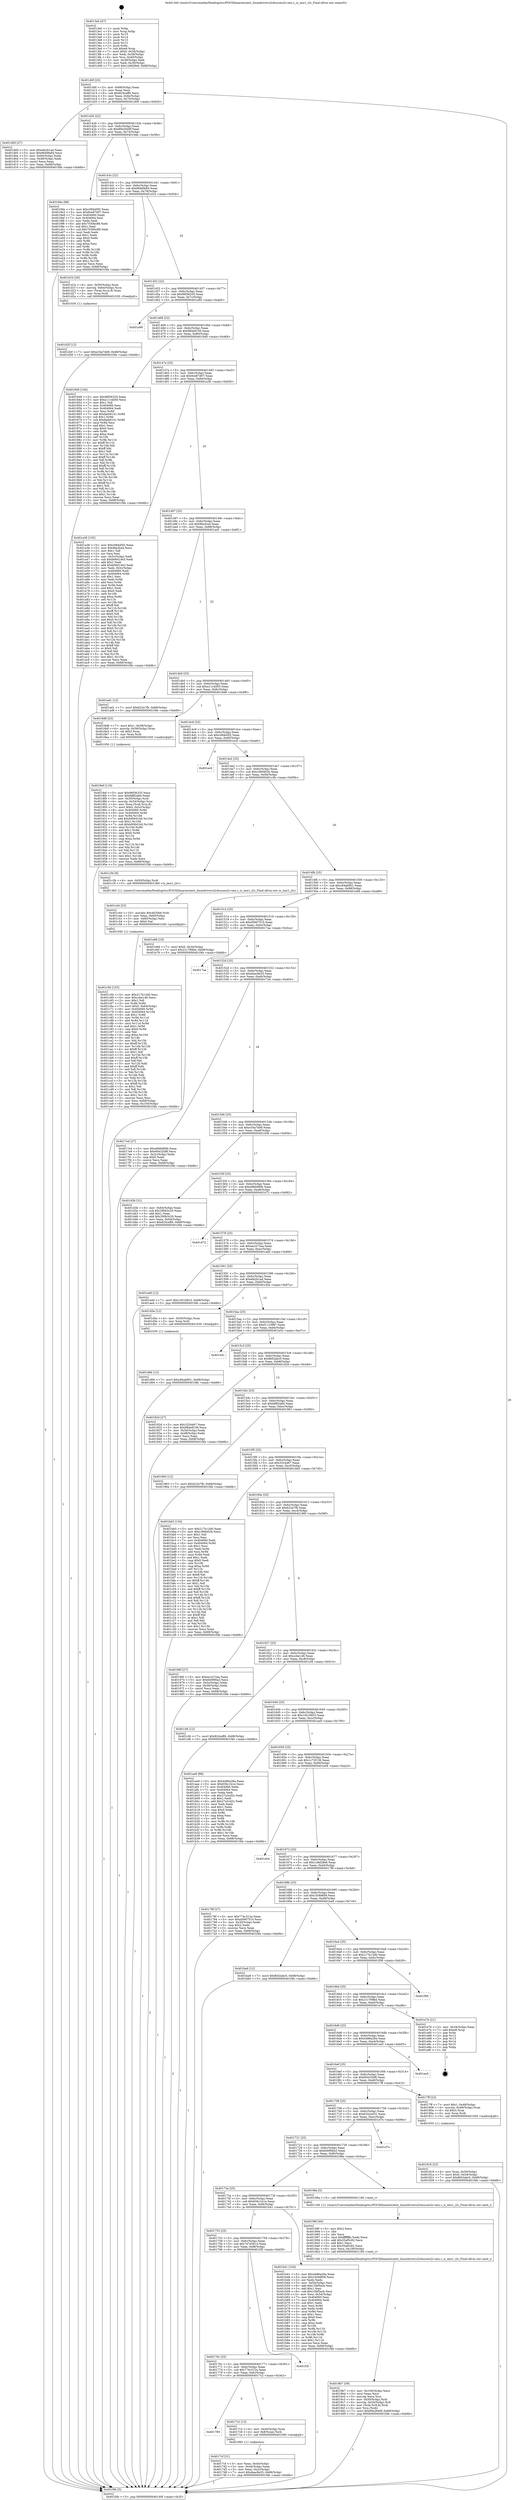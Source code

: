 digraph "0x4013e0" {
  label = "0x4013e0 (/mnt/c/Users/mathe/Desktop/tcc/POCII/binaries/extr_linuxdriversi2cbussesi2c-imx.c_is_imx1_i2c_Final-ollvm.out::main(0))"
  labelloc = "t"
  node[shape=record]

  Entry [label="",width=0.3,height=0.3,shape=circle,fillcolor=black,style=filled]
  "0x40140f" [label="{
     0x40140f [23]\l
     | [instrs]\l
     &nbsp;&nbsp;0x40140f \<+3\>: mov -0x68(%rbp),%eax\l
     &nbsp;&nbsp;0x401412 \<+2\>: mov %eax,%ecx\l
     &nbsp;&nbsp;0x401414 \<+6\>: sub $0x824ceff4,%ecx\l
     &nbsp;&nbsp;0x40141a \<+3\>: mov %eax,-0x6c(%rbp)\l
     &nbsp;&nbsp;0x40141d \<+3\>: mov %ecx,-0x70(%rbp)\l
     &nbsp;&nbsp;0x401420 \<+6\>: je 0000000000401d00 \<main+0x920\>\l
  }"]
  "0x401d00" [label="{
     0x401d00 [27]\l
     | [instrs]\l
     &nbsp;&nbsp;0x401d00 \<+5\>: mov $0xefa2b1ad,%eax\l
     &nbsp;&nbsp;0x401d05 \<+5\>: mov $0x9646fe84,%ecx\l
     &nbsp;&nbsp;0x401d0a \<+3\>: mov -0x64(%rbp),%edx\l
     &nbsp;&nbsp;0x401d0d \<+3\>: cmp -0x48(%rbp),%edx\l
     &nbsp;&nbsp;0x401d10 \<+3\>: cmovl %ecx,%eax\l
     &nbsp;&nbsp;0x401d13 \<+3\>: mov %eax,-0x68(%rbp)\l
     &nbsp;&nbsp;0x401d16 \<+5\>: jmp 0000000000401f4b \<main+0xb6b\>\l
  }"]
  "0x401426" [label="{
     0x401426 [22]\l
     | [instrs]\l
     &nbsp;&nbsp;0x401426 \<+5\>: jmp 000000000040142b \<main+0x4b\>\l
     &nbsp;&nbsp;0x40142b \<+3\>: mov -0x6c(%rbp),%eax\l
     &nbsp;&nbsp;0x40142e \<+5\>: sub $0x90e2649f,%eax\l
     &nbsp;&nbsp;0x401433 \<+3\>: mov %eax,-0x74(%rbp)\l
     &nbsp;&nbsp;0x401436 \<+6\>: je 00000000004019de \<main+0x5fe\>\l
  }"]
  Exit [label="",width=0.3,height=0.3,shape=circle,fillcolor=black,style=filled,peripheries=2]
  "0x4019de" [label="{
     0x4019de [88]\l
     | [instrs]\l
     &nbsp;&nbsp;0x4019de \<+5\>: mov $0xc084d5f2,%eax\l
     &nbsp;&nbsp;0x4019e3 \<+5\>: mov $0x9ce87d07,%ecx\l
     &nbsp;&nbsp;0x4019e8 \<+7\>: mov 0x404060,%edx\l
     &nbsp;&nbsp;0x4019ef \<+7\>: mov 0x404064,%esi\l
     &nbsp;&nbsp;0x4019f6 \<+2\>: mov %edx,%edi\l
     &nbsp;&nbsp;0x4019f8 \<+6\>: add $0x7030bc88,%edi\l
     &nbsp;&nbsp;0x4019fe \<+3\>: sub $0x1,%edi\l
     &nbsp;&nbsp;0x401a01 \<+6\>: sub $0x7030bc88,%edi\l
     &nbsp;&nbsp;0x401a07 \<+3\>: imul %edi,%edx\l
     &nbsp;&nbsp;0x401a0a \<+3\>: and $0x1,%edx\l
     &nbsp;&nbsp;0x401a0d \<+3\>: cmp $0x0,%edx\l
     &nbsp;&nbsp;0x401a10 \<+4\>: sete %r8b\l
     &nbsp;&nbsp;0x401a14 \<+3\>: cmp $0xa,%esi\l
     &nbsp;&nbsp;0x401a17 \<+4\>: setl %r9b\l
     &nbsp;&nbsp;0x401a1b \<+3\>: mov %r8b,%r10b\l
     &nbsp;&nbsp;0x401a1e \<+3\>: and %r9b,%r10b\l
     &nbsp;&nbsp;0x401a21 \<+3\>: xor %r9b,%r8b\l
     &nbsp;&nbsp;0x401a24 \<+3\>: or %r8b,%r10b\l
     &nbsp;&nbsp;0x401a27 \<+4\>: test $0x1,%r10b\l
     &nbsp;&nbsp;0x401a2b \<+3\>: cmovne %ecx,%eax\l
     &nbsp;&nbsp;0x401a2e \<+3\>: mov %eax,-0x68(%rbp)\l
     &nbsp;&nbsp;0x401a31 \<+5\>: jmp 0000000000401f4b \<main+0xb6b\>\l
  }"]
  "0x40143c" [label="{
     0x40143c [22]\l
     | [instrs]\l
     &nbsp;&nbsp;0x40143c \<+5\>: jmp 0000000000401441 \<main+0x61\>\l
     &nbsp;&nbsp;0x401441 \<+3\>: mov -0x6c(%rbp),%eax\l
     &nbsp;&nbsp;0x401444 \<+5\>: sub $0x9646fe84,%eax\l
     &nbsp;&nbsp;0x401449 \<+3\>: mov %eax,-0x78(%rbp)\l
     &nbsp;&nbsp;0x40144c \<+6\>: je 0000000000401d1b \<main+0x93b\>\l
  }"]
  "0x401d66" [label="{
     0x401d66 [12]\l
     | [instrs]\l
     &nbsp;&nbsp;0x401d66 \<+7\>: movl $0xc84ab901,-0x68(%rbp)\l
     &nbsp;&nbsp;0x401d6d \<+5\>: jmp 0000000000401f4b \<main+0xb6b\>\l
  }"]
  "0x401d1b" [label="{
     0x401d1b [20]\l
     | [instrs]\l
     &nbsp;&nbsp;0x401d1b \<+4\>: mov -0x50(%rbp),%rax\l
     &nbsp;&nbsp;0x401d1f \<+4\>: movslq -0x64(%rbp),%rcx\l
     &nbsp;&nbsp;0x401d23 \<+4\>: mov (%rax,%rcx,8),%rax\l
     &nbsp;&nbsp;0x401d27 \<+3\>: mov %rax,%rdi\l
     &nbsp;&nbsp;0x401d2a \<+5\>: call 0000000000401030 \<free@plt\>\l
     | [calls]\l
     &nbsp;&nbsp;0x401030 \{1\} (unknown)\l
  }"]
  "0x401452" [label="{
     0x401452 [22]\l
     | [instrs]\l
     &nbsp;&nbsp;0x401452 \<+5\>: jmp 0000000000401457 \<main+0x77\>\l
     &nbsp;&nbsp;0x401457 \<+3\>: mov -0x6c(%rbp),%eax\l
     &nbsp;&nbsp;0x40145a \<+5\>: sub $0x96f36335,%eax\l
     &nbsp;&nbsp;0x40145f \<+3\>: mov %eax,-0x7c(%rbp)\l
     &nbsp;&nbsp;0x401462 \<+6\>: je 0000000000401e90 \<main+0xab0\>\l
  }"]
  "0x401d2f" [label="{
     0x401d2f [12]\l
     | [instrs]\l
     &nbsp;&nbsp;0x401d2f \<+7\>: movl $0xe34a7dd9,-0x68(%rbp)\l
     &nbsp;&nbsp;0x401d36 \<+5\>: jmp 0000000000401f4b \<main+0xb6b\>\l
  }"]
  "0x401e90" [label="{
     0x401e90\l
  }", style=dashed]
  "0x401468" [label="{
     0x401468 [22]\l
     | [instrs]\l
     &nbsp;&nbsp;0x401468 \<+5\>: jmp 000000000040146d \<main+0x8d\>\l
     &nbsp;&nbsp;0x40146d \<+3\>: mov -0x6c(%rbp),%eax\l
     &nbsp;&nbsp;0x401470 \<+5\>: sub $0x984e8156,%eax\l
     &nbsp;&nbsp;0x401475 \<+3\>: mov %eax,-0x80(%rbp)\l
     &nbsp;&nbsp;0x401478 \<+6\>: je 0000000000401848 \<main+0x468\>\l
  }"]
  "0x401c5b" [label="{
     0x401c5b [153]\l
     | [instrs]\l
     &nbsp;&nbsp;0x401c5b \<+5\>: mov $0x217b12d0,%esi\l
     &nbsp;&nbsp;0x401c60 \<+5\>: mov $0xccbe146,%ecx\l
     &nbsp;&nbsp;0x401c65 \<+2\>: mov $0x1,%dl\l
     &nbsp;&nbsp;0x401c67 \<+3\>: xor %r8d,%r8d\l
     &nbsp;&nbsp;0x401c6a \<+7\>: movl $0x0,-0x64(%rbp)\l
     &nbsp;&nbsp;0x401c71 \<+8\>: mov 0x404060,%r9d\l
     &nbsp;&nbsp;0x401c79 \<+8\>: mov 0x404064,%r10d\l
     &nbsp;&nbsp;0x401c81 \<+4\>: sub $0x1,%r8d\l
     &nbsp;&nbsp;0x401c85 \<+3\>: mov %r9d,%r11d\l
     &nbsp;&nbsp;0x401c88 \<+3\>: add %r8d,%r11d\l
     &nbsp;&nbsp;0x401c8b \<+4\>: imul %r11d,%r9d\l
     &nbsp;&nbsp;0x401c8f \<+4\>: and $0x1,%r9d\l
     &nbsp;&nbsp;0x401c93 \<+4\>: cmp $0x0,%r9d\l
     &nbsp;&nbsp;0x401c97 \<+3\>: sete %bl\l
     &nbsp;&nbsp;0x401c9a \<+4\>: cmp $0xa,%r10d\l
     &nbsp;&nbsp;0x401c9e \<+4\>: setl %r14b\l
     &nbsp;&nbsp;0x401ca2 \<+3\>: mov %bl,%r15b\l
     &nbsp;&nbsp;0x401ca5 \<+4\>: xor $0xff,%r15b\l
     &nbsp;&nbsp;0x401ca9 \<+3\>: mov %r14b,%r12b\l
     &nbsp;&nbsp;0x401cac \<+4\>: xor $0xff,%r12b\l
     &nbsp;&nbsp;0x401cb0 \<+3\>: xor $0x1,%dl\l
     &nbsp;&nbsp;0x401cb3 \<+3\>: mov %r15b,%r13b\l
     &nbsp;&nbsp;0x401cb6 \<+4\>: and $0xff,%r13b\l
     &nbsp;&nbsp;0x401cba \<+2\>: and %dl,%bl\l
     &nbsp;&nbsp;0x401cbc \<+3\>: mov %r12b,%dil\l
     &nbsp;&nbsp;0x401cbf \<+4\>: and $0xff,%dil\l
     &nbsp;&nbsp;0x401cc3 \<+3\>: and %dl,%r14b\l
     &nbsp;&nbsp;0x401cc6 \<+3\>: or %bl,%r13b\l
     &nbsp;&nbsp;0x401cc9 \<+3\>: or %r14b,%dil\l
     &nbsp;&nbsp;0x401ccc \<+3\>: xor %dil,%r13b\l
     &nbsp;&nbsp;0x401ccf \<+3\>: or %r12b,%r15b\l
     &nbsp;&nbsp;0x401cd2 \<+4\>: xor $0xff,%r15b\l
     &nbsp;&nbsp;0x401cd6 \<+3\>: or $0x1,%dl\l
     &nbsp;&nbsp;0x401cd9 \<+3\>: and %dl,%r15b\l
     &nbsp;&nbsp;0x401cdc \<+3\>: or %r15b,%r13b\l
     &nbsp;&nbsp;0x401cdf \<+4\>: test $0x1,%r13b\l
     &nbsp;&nbsp;0x401ce3 \<+3\>: cmovne %ecx,%esi\l
     &nbsp;&nbsp;0x401ce6 \<+3\>: mov %esi,-0x68(%rbp)\l
     &nbsp;&nbsp;0x401ce9 \<+6\>: mov %eax,-0x104(%rbp)\l
     &nbsp;&nbsp;0x401cef \<+5\>: jmp 0000000000401f4b \<main+0xb6b\>\l
  }"]
  "0x401848" [label="{
     0x401848 [144]\l
     | [instrs]\l
     &nbsp;&nbsp;0x401848 \<+5\>: mov $0x96f36335,%eax\l
     &nbsp;&nbsp;0x40184d \<+5\>: mov $0xa11c4d50,%ecx\l
     &nbsp;&nbsp;0x401852 \<+2\>: mov $0x1,%dl\l
     &nbsp;&nbsp;0x401854 \<+7\>: mov 0x404060,%esi\l
     &nbsp;&nbsp;0x40185b \<+7\>: mov 0x404064,%edi\l
     &nbsp;&nbsp;0x401862 \<+3\>: mov %esi,%r8d\l
     &nbsp;&nbsp;0x401865 \<+7\>: add $0xfaeb6141,%r8d\l
     &nbsp;&nbsp;0x40186c \<+4\>: sub $0x1,%r8d\l
     &nbsp;&nbsp;0x401870 \<+7\>: sub $0xfaeb6141,%r8d\l
     &nbsp;&nbsp;0x401877 \<+4\>: imul %r8d,%esi\l
     &nbsp;&nbsp;0x40187b \<+3\>: and $0x1,%esi\l
     &nbsp;&nbsp;0x40187e \<+3\>: cmp $0x0,%esi\l
     &nbsp;&nbsp;0x401881 \<+4\>: sete %r9b\l
     &nbsp;&nbsp;0x401885 \<+3\>: cmp $0xa,%edi\l
     &nbsp;&nbsp;0x401888 \<+4\>: setl %r10b\l
     &nbsp;&nbsp;0x40188c \<+3\>: mov %r9b,%r11b\l
     &nbsp;&nbsp;0x40188f \<+4\>: xor $0xff,%r11b\l
     &nbsp;&nbsp;0x401893 \<+3\>: mov %r10b,%bl\l
     &nbsp;&nbsp;0x401896 \<+3\>: xor $0xff,%bl\l
     &nbsp;&nbsp;0x401899 \<+3\>: xor $0x1,%dl\l
     &nbsp;&nbsp;0x40189c \<+3\>: mov %r11b,%r14b\l
     &nbsp;&nbsp;0x40189f \<+4\>: and $0xff,%r14b\l
     &nbsp;&nbsp;0x4018a3 \<+3\>: and %dl,%r9b\l
     &nbsp;&nbsp;0x4018a6 \<+3\>: mov %bl,%r15b\l
     &nbsp;&nbsp;0x4018a9 \<+4\>: and $0xff,%r15b\l
     &nbsp;&nbsp;0x4018ad \<+3\>: and %dl,%r10b\l
     &nbsp;&nbsp;0x4018b0 \<+3\>: or %r9b,%r14b\l
     &nbsp;&nbsp;0x4018b3 \<+3\>: or %r10b,%r15b\l
     &nbsp;&nbsp;0x4018b6 \<+3\>: xor %r15b,%r14b\l
     &nbsp;&nbsp;0x4018b9 \<+3\>: or %bl,%r11b\l
     &nbsp;&nbsp;0x4018bc \<+4\>: xor $0xff,%r11b\l
     &nbsp;&nbsp;0x4018c0 \<+3\>: or $0x1,%dl\l
     &nbsp;&nbsp;0x4018c3 \<+3\>: and %dl,%r11b\l
     &nbsp;&nbsp;0x4018c6 \<+3\>: or %r11b,%r14b\l
     &nbsp;&nbsp;0x4018c9 \<+4\>: test $0x1,%r14b\l
     &nbsp;&nbsp;0x4018cd \<+3\>: cmovne %ecx,%eax\l
     &nbsp;&nbsp;0x4018d0 \<+3\>: mov %eax,-0x68(%rbp)\l
     &nbsp;&nbsp;0x4018d3 \<+5\>: jmp 0000000000401f4b \<main+0xb6b\>\l
  }"]
  "0x40147e" [label="{
     0x40147e [25]\l
     | [instrs]\l
     &nbsp;&nbsp;0x40147e \<+5\>: jmp 0000000000401483 \<main+0xa3\>\l
     &nbsp;&nbsp;0x401483 \<+3\>: mov -0x6c(%rbp),%eax\l
     &nbsp;&nbsp;0x401486 \<+5\>: sub $0x9ce87d07,%eax\l
     &nbsp;&nbsp;0x40148b \<+6\>: mov %eax,-0x84(%rbp)\l
     &nbsp;&nbsp;0x401491 \<+6\>: je 0000000000401a36 \<main+0x656\>\l
  }"]
  "0x401c44" [label="{
     0x401c44 [23]\l
     | [instrs]\l
     &nbsp;&nbsp;0x401c44 \<+10\>: movabs $0x4020b6,%rdi\l
     &nbsp;&nbsp;0x401c4e \<+3\>: mov %eax,-0x60(%rbp)\l
     &nbsp;&nbsp;0x401c51 \<+3\>: mov -0x60(%rbp),%esi\l
     &nbsp;&nbsp;0x401c54 \<+2\>: mov $0x0,%al\l
     &nbsp;&nbsp;0x401c56 \<+5\>: call 0000000000401040 \<printf@plt\>\l
     | [calls]\l
     &nbsp;&nbsp;0x401040 \{1\} (unknown)\l
  }"]
  "0x401a36" [label="{
     0x401a36 [155]\l
     | [instrs]\l
     &nbsp;&nbsp;0x401a36 \<+5\>: mov $0xc084d5f2,%eax\l
     &nbsp;&nbsp;0x401a3b \<+5\>: mov $0x9facfce4,%ecx\l
     &nbsp;&nbsp;0x401a40 \<+2\>: mov $0x1,%dl\l
     &nbsp;&nbsp;0x401a42 \<+2\>: xor %esi,%esi\l
     &nbsp;&nbsp;0x401a44 \<+3\>: mov -0x5c(%rbp),%edi\l
     &nbsp;&nbsp;0x401a47 \<+6\>: sub $0xb06d14e3,%edi\l
     &nbsp;&nbsp;0x401a4d \<+3\>: add $0x1,%edi\l
     &nbsp;&nbsp;0x401a50 \<+6\>: add $0xb06d14e3,%edi\l
     &nbsp;&nbsp;0x401a56 \<+3\>: mov %edi,-0x5c(%rbp)\l
     &nbsp;&nbsp;0x401a59 \<+7\>: mov 0x404060,%edi\l
     &nbsp;&nbsp;0x401a60 \<+8\>: mov 0x404064,%r8d\l
     &nbsp;&nbsp;0x401a68 \<+3\>: sub $0x1,%esi\l
     &nbsp;&nbsp;0x401a6b \<+3\>: mov %edi,%r9d\l
     &nbsp;&nbsp;0x401a6e \<+3\>: add %esi,%r9d\l
     &nbsp;&nbsp;0x401a71 \<+4\>: imul %r9d,%edi\l
     &nbsp;&nbsp;0x401a75 \<+3\>: and $0x1,%edi\l
     &nbsp;&nbsp;0x401a78 \<+3\>: cmp $0x0,%edi\l
     &nbsp;&nbsp;0x401a7b \<+4\>: sete %r10b\l
     &nbsp;&nbsp;0x401a7f \<+4\>: cmp $0xa,%r8d\l
     &nbsp;&nbsp;0x401a83 \<+4\>: setl %r11b\l
     &nbsp;&nbsp;0x401a87 \<+3\>: mov %r10b,%bl\l
     &nbsp;&nbsp;0x401a8a \<+3\>: xor $0xff,%bl\l
     &nbsp;&nbsp;0x401a8d \<+3\>: mov %r11b,%r14b\l
     &nbsp;&nbsp;0x401a90 \<+4\>: xor $0xff,%r14b\l
     &nbsp;&nbsp;0x401a94 \<+3\>: xor $0x0,%dl\l
     &nbsp;&nbsp;0x401a97 \<+3\>: mov %bl,%r15b\l
     &nbsp;&nbsp;0x401a9a \<+4\>: and $0x0,%r15b\l
     &nbsp;&nbsp;0x401a9e \<+3\>: and %dl,%r10b\l
     &nbsp;&nbsp;0x401aa1 \<+3\>: mov %r14b,%r12b\l
     &nbsp;&nbsp;0x401aa4 \<+4\>: and $0x0,%r12b\l
     &nbsp;&nbsp;0x401aa8 \<+3\>: and %dl,%r11b\l
     &nbsp;&nbsp;0x401aab \<+3\>: or %r10b,%r15b\l
     &nbsp;&nbsp;0x401aae \<+3\>: or %r11b,%r12b\l
     &nbsp;&nbsp;0x401ab1 \<+3\>: xor %r12b,%r15b\l
     &nbsp;&nbsp;0x401ab4 \<+3\>: or %r14b,%bl\l
     &nbsp;&nbsp;0x401ab7 \<+3\>: xor $0xff,%bl\l
     &nbsp;&nbsp;0x401aba \<+3\>: or $0x0,%dl\l
     &nbsp;&nbsp;0x401abd \<+2\>: and %dl,%bl\l
     &nbsp;&nbsp;0x401abf \<+3\>: or %bl,%r15b\l
     &nbsp;&nbsp;0x401ac2 \<+4\>: test $0x1,%r15b\l
     &nbsp;&nbsp;0x401ac6 \<+3\>: cmovne %ecx,%eax\l
     &nbsp;&nbsp;0x401ac9 \<+3\>: mov %eax,-0x68(%rbp)\l
     &nbsp;&nbsp;0x401acc \<+5\>: jmp 0000000000401f4b \<main+0xb6b\>\l
  }"]
  "0x401497" [label="{
     0x401497 [25]\l
     | [instrs]\l
     &nbsp;&nbsp;0x401497 \<+5\>: jmp 000000000040149c \<main+0xbc\>\l
     &nbsp;&nbsp;0x40149c \<+3\>: mov -0x6c(%rbp),%eax\l
     &nbsp;&nbsp;0x40149f \<+5\>: sub $0x9facfce4,%eax\l
     &nbsp;&nbsp;0x4014a4 \<+6\>: mov %eax,-0x88(%rbp)\l
     &nbsp;&nbsp;0x4014aa \<+6\>: je 0000000000401ad1 \<main+0x6f1\>\l
  }"]
  "0x4019b7" [label="{
     0x4019b7 [39]\l
     | [instrs]\l
     &nbsp;&nbsp;0x4019b7 \<+6\>: mov -0x100(%rbp),%ecx\l
     &nbsp;&nbsp;0x4019bd \<+3\>: imul %eax,%ecx\l
     &nbsp;&nbsp;0x4019c0 \<+3\>: movslq %ecx,%rsi\l
     &nbsp;&nbsp;0x4019c3 \<+4\>: mov -0x50(%rbp),%rdi\l
     &nbsp;&nbsp;0x4019c7 \<+4\>: movslq -0x54(%rbp),%r8\l
     &nbsp;&nbsp;0x4019cb \<+4\>: mov (%rdi,%r8,8),%rdi\l
     &nbsp;&nbsp;0x4019cf \<+3\>: mov %rsi,(%rdi)\l
     &nbsp;&nbsp;0x4019d2 \<+7\>: movl $0x90e2649f,-0x68(%rbp)\l
     &nbsp;&nbsp;0x4019d9 \<+5\>: jmp 0000000000401f4b \<main+0xb6b\>\l
  }"]
  "0x401ad1" [label="{
     0x401ad1 [12]\l
     | [instrs]\l
     &nbsp;&nbsp;0x401ad1 \<+7\>: movl $0x622e7fb,-0x68(%rbp)\l
     &nbsp;&nbsp;0x401ad8 \<+5\>: jmp 0000000000401f4b \<main+0xb6b\>\l
  }"]
  "0x4014b0" [label="{
     0x4014b0 [25]\l
     | [instrs]\l
     &nbsp;&nbsp;0x4014b0 \<+5\>: jmp 00000000004014b5 \<main+0xd5\>\l
     &nbsp;&nbsp;0x4014b5 \<+3\>: mov -0x6c(%rbp),%eax\l
     &nbsp;&nbsp;0x4014b8 \<+5\>: sub $0xa11c4d50,%eax\l
     &nbsp;&nbsp;0x4014bd \<+6\>: mov %eax,-0x8c(%rbp)\l
     &nbsp;&nbsp;0x4014c3 \<+6\>: je 00000000004018d8 \<main+0x4f8\>\l
  }"]
  "0x40198f" [label="{
     0x40198f [40]\l
     | [instrs]\l
     &nbsp;&nbsp;0x40198f \<+5\>: mov $0x2,%ecx\l
     &nbsp;&nbsp;0x401994 \<+1\>: cltd\l
     &nbsp;&nbsp;0x401995 \<+2\>: idiv %ecx\l
     &nbsp;&nbsp;0x401997 \<+6\>: imul $0xfffffffe,%edx,%ecx\l
     &nbsp;&nbsp;0x40199d \<+6\>: add $0x35af5c82,%ecx\l
     &nbsp;&nbsp;0x4019a3 \<+3\>: add $0x1,%ecx\l
     &nbsp;&nbsp;0x4019a6 \<+6\>: sub $0x35af5c82,%ecx\l
     &nbsp;&nbsp;0x4019ac \<+6\>: mov %ecx,-0x100(%rbp)\l
     &nbsp;&nbsp;0x4019b2 \<+5\>: call 0000000000401160 \<next_i\>\l
     | [calls]\l
     &nbsp;&nbsp;0x401160 \{1\} (/mnt/c/Users/mathe/Desktop/tcc/POCII/binaries/extr_linuxdriversi2cbussesi2c-imx.c_is_imx1_i2c_Final-ollvm.out::next_i)\l
  }"]
  "0x4018d8" [label="{
     0x4018d8 [23]\l
     | [instrs]\l
     &nbsp;&nbsp;0x4018d8 \<+7\>: movl $0x1,-0x58(%rbp)\l
     &nbsp;&nbsp;0x4018df \<+4\>: movslq -0x58(%rbp),%rax\l
     &nbsp;&nbsp;0x4018e3 \<+4\>: shl $0x3,%rax\l
     &nbsp;&nbsp;0x4018e7 \<+3\>: mov %rax,%rdi\l
     &nbsp;&nbsp;0x4018ea \<+5\>: call 0000000000401050 \<malloc@plt\>\l
     | [calls]\l
     &nbsp;&nbsp;0x401050 \{1\} (unknown)\l
  }"]
  "0x4014c9" [label="{
     0x4014c9 [25]\l
     | [instrs]\l
     &nbsp;&nbsp;0x4014c9 \<+5\>: jmp 00000000004014ce \<main+0xee\>\l
     &nbsp;&nbsp;0x4014ce \<+3\>: mov -0x6c(%rbp),%eax\l
     &nbsp;&nbsp;0x4014d1 \<+5\>: sub $0xc084d5f2,%eax\l
     &nbsp;&nbsp;0x4014d6 \<+6\>: mov %eax,-0x90(%rbp)\l
     &nbsp;&nbsp;0x4014dc \<+6\>: je 0000000000401ec6 \<main+0xae6\>\l
  }"]
  "0x4018ef" [label="{
     0x4018ef [116]\l
     | [instrs]\l
     &nbsp;&nbsp;0x4018ef \<+5\>: mov $0x96f36335,%ecx\l
     &nbsp;&nbsp;0x4018f4 \<+5\>: mov $0xfdf82a60,%edx\l
     &nbsp;&nbsp;0x4018f9 \<+4\>: mov -0x50(%rbp),%rdi\l
     &nbsp;&nbsp;0x4018fd \<+4\>: movslq -0x54(%rbp),%rsi\l
     &nbsp;&nbsp;0x401901 \<+4\>: mov %rax,(%rdi,%rsi,8)\l
     &nbsp;&nbsp;0x401905 \<+7\>: movl $0x0,-0x5c(%rbp)\l
     &nbsp;&nbsp;0x40190c \<+8\>: mov 0x404060,%r8d\l
     &nbsp;&nbsp;0x401914 \<+8\>: mov 0x404064,%r9d\l
     &nbsp;&nbsp;0x40191c \<+3\>: mov %r8d,%r10d\l
     &nbsp;&nbsp;0x40191f \<+7\>: add $0xb00641b0,%r10d\l
     &nbsp;&nbsp;0x401926 \<+4\>: sub $0x1,%r10d\l
     &nbsp;&nbsp;0x40192a \<+7\>: sub $0xb00641b0,%r10d\l
     &nbsp;&nbsp;0x401931 \<+4\>: imul %r10d,%r8d\l
     &nbsp;&nbsp;0x401935 \<+4\>: and $0x1,%r8d\l
     &nbsp;&nbsp;0x401939 \<+4\>: cmp $0x0,%r8d\l
     &nbsp;&nbsp;0x40193d \<+4\>: sete %r11b\l
     &nbsp;&nbsp;0x401941 \<+4\>: cmp $0xa,%r9d\l
     &nbsp;&nbsp;0x401945 \<+3\>: setl %bl\l
     &nbsp;&nbsp;0x401948 \<+3\>: mov %r11b,%r14b\l
     &nbsp;&nbsp;0x40194b \<+3\>: and %bl,%r14b\l
     &nbsp;&nbsp;0x40194e \<+3\>: xor %bl,%r11b\l
     &nbsp;&nbsp;0x401951 \<+3\>: or %r11b,%r14b\l
     &nbsp;&nbsp;0x401954 \<+4\>: test $0x1,%r14b\l
     &nbsp;&nbsp;0x401958 \<+3\>: cmovne %edx,%ecx\l
     &nbsp;&nbsp;0x40195b \<+3\>: mov %ecx,-0x68(%rbp)\l
     &nbsp;&nbsp;0x40195e \<+5\>: jmp 0000000000401f4b \<main+0xb6b\>\l
  }"]
  "0x401ec6" [label="{
     0x401ec6\l
  }", style=dashed]
  "0x4014e2" [label="{
     0x4014e2 [25]\l
     | [instrs]\l
     &nbsp;&nbsp;0x4014e2 \<+5\>: jmp 00000000004014e7 \<main+0x107\>\l
     &nbsp;&nbsp;0x4014e7 \<+3\>: mov -0x6c(%rbp),%eax\l
     &nbsp;&nbsp;0x4014ea \<+5\>: sub $0xc369402b,%eax\l
     &nbsp;&nbsp;0x4014ef \<+6\>: mov %eax,-0x94(%rbp)\l
     &nbsp;&nbsp;0x4014f5 \<+6\>: je 0000000000401c3b \<main+0x85b\>\l
  }"]
  "0x401816" [label="{
     0x401816 [23]\l
     | [instrs]\l
     &nbsp;&nbsp;0x401816 \<+4\>: mov %rax,-0x50(%rbp)\l
     &nbsp;&nbsp;0x40181a \<+7\>: movl $0x0,-0x54(%rbp)\l
     &nbsp;&nbsp;0x401821 \<+7\>: movl $0xfb02abc0,-0x68(%rbp)\l
     &nbsp;&nbsp;0x401828 \<+5\>: jmp 0000000000401f4b \<main+0xb6b\>\l
  }"]
  "0x401c3b" [label="{
     0x401c3b [9]\l
     | [instrs]\l
     &nbsp;&nbsp;0x401c3b \<+4\>: mov -0x50(%rbp),%rdi\l
     &nbsp;&nbsp;0x401c3f \<+5\>: call 00000000004013b0 \<is_imx1_i2c\>\l
     | [calls]\l
     &nbsp;&nbsp;0x4013b0 \{1\} (/mnt/c/Users/mathe/Desktop/tcc/POCII/binaries/extr_linuxdriversi2cbussesi2c-imx.c_is_imx1_i2c_Final-ollvm.out::is_imx1_i2c)\l
  }"]
  "0x4014fb" [label="{
     0x4014fb [25]\l
     | [instrs]\l
     &nbsp;&nbsp;0x4014fb \<+5\>: jmp 0000000000401500 \<main+0x120\>\l
     &nbsp;&nbsp;0x401500 \<+3\>: mov -0x6c(%rbp),%eax\l
     &nbsp;&nbsp;0x401503 \<+5\>: sub $0xc84ab901,%eax\l
     &nbsp;&nbsp;0x401508 \<+6\>: mov %eax,-0x98(%rbp)\l
     &nbsp;&nbsp;0x40150e \<+6\>: je 0000000000401e68 \<main+0xa88\>\l
  }"]
  "0x4017cf" [label="{
     0x4017cf [21]\l
     | [instrs]\l
     &nbsp;&nbsp;0x4017cf \<+3\>: mov %eax,-0x44(%rbp)\l
     &nbsp;&nbsp;0x4017d2 \<+3\>: mov -0x44(%rbp),%eax\l
     &nbsp;&nbsp;0x4017d5 \<+3\>: mov %eax,-0x2c(%rbp)\l
     &nbsp;&nbsp;0x4017d8 \<+7\>: movl $0xdeac8e25,-0x68(%rbp)\l
     &nbsp;&nbsp;0x4017df \<+5\>: jmp 0000000000401f4b \<main+0xb6b\>\l
  }"]
  "0x401e68" [label="{
     0x401e68 [19]\l
     | [instrs]\l
     &nbsp;&nbsp;0x401e68 \<+7\>: movl $0x0,-0x34(%rbp)\l
     &nbsp;&nbsp;0x401e6f \<+7\>: movl $0x21c789bd,-0x68(%rbp)\l
     &nbsp;&nbsp;0x401e76 \<+5\>: jmp 0000000000401f4b \<main+0xb6b\>\l
  }"]
  "0x401514" [label="{
     0x401514 [25]\l
     | [instrs]\l
     &nbsp;&nbsp;0x401514 \<+5\>: jmp 0000000000401519 \<main+0x139\>\l
     &nbsp;&nbsp;0x401519 \<+3\>: mov -0x6c(%rbp),%eax\l
     &nbsp;&nbsp;0x40151c \<+5\>: sub $0xd5667510,%eax\l
     &nbsp;&nbsp;0x401521 \<+6\>: mov %eax,-0x9c(%rbp)\l
     &nbsp;&nbsp;0x401527 \<+6\>: je 00000000004017aa \<main+0x3ca\>\l
  }"]
  "0x401785" [label="{
     0x401785\l
  }", style=dashed]
  "0x4017aa" [label="{
     0x4017aa\l
  }", style=dashed]
  "0x40152d" [label="{
     0x40152d [25]\l
     | [instrs]\l
     &nbsp;&nbsp;0x40152d \<+5\>: jmp 0000000000401532 \<main+0x152\>\l
     &nbsp;&nbsp;0x401532 \<+3\>: mov -0x6c(%rbp),%eax\l
     &nbsp;&nbsp;0x401535 \<+5\>: sub $0xdeac8e25,%eax\l
     &nbsp;&nbsp;0x40153a \<+6\>: mov %eax,-0xa0(%rbp)\l
     &nbsp;&nbsp;0x401540 \<+6\>: je 00000000004017e4 \<main+0x404\>\l
  }"]
  "0x4017c2" [label="{
     0x4017c2 [13]\l
     | [instrs]\l
     &nbsp;&nbsp;0x4017c2 \<+4\>: mov -0x40(%rbp),%rax\l
     &nbsp;&nbsp;0x4017c6 \<+4\>: mov 0x8(%rax),%rdi\l
     &nbsp;&nbsp;0x4017ca \<+5\>: call 0000000000401060 \<atoi@plt\>\l
     | [calls]\l
     &nbsp;&nbsp;0x401060 \{1\} (unknown)\l
  }"]
  "0x4017e4" [label="{
     0x4017e4 [27]\l
     | [instrs]\l
     &nbsp;&nbsp;0x4017e4 \<+5\>: mov $0xe966d89b,%eax\l
     &nbsp;&nbsp;0x4017e9 \<+5\>: mov $0x60432bf8,%ecx\l
     &nbsp;&nbsp;0x4017ee \<+3\>: mov -0x2c(%rbp),%edx\l
     &nbsp;&nbsp;0x4017f1 \<+3\>: cmp $0x0,%edx\l
     &nbsp;&nbsp;0x4017f4 \<+3\>: cmove %ecx,%eax\l
     &nbsp;&nbsp;0x4017f7 \<+3\>: mov %eax,-0x68(%rbp)\l
     &nbsp;&nbsp;0x4017fa \<+5\>: jmp 0000000000401f4b \<main+0xb6b\>\l
  }"]
  "0x401546" [label="{
     0x401546 [25]\l
     | [instrs]\l
     &nbsp;&nbsp;0x401546 \<+5\>: jmp 000000000040154b \<main+0x16b\>\l
     &nbsp;&nbsp;0x40154b \<+3\>: mov -0x6c(%rbp),%eax\l
     &nbsp;&nbsp;0x40154e \<+5\>: sub $0xe34a7dd9,%eax\l
     &nbsp;&nbsp;0x401553 \<+6\>: mov %eax,-0xa4(%rbp)\l
     &nbsp;&nbsp;0x401559 \<+6\>: je 0000000000401d3b \<main+0x95b\>\l
  }"]
  "0x40176c" [label="{
     0x40176c [25]\l
     | [instrs]\l
     &nbsp;&nbsp;0x40176c \<+5\>: jmp 0000000000401771 \<main+0x391\>\l
     &nbsp;&nbsp;0x401771 \<+3\>: mov -0x6c(%rbp),%eax\l
     &nbsp;&nbsp;0x401774 \<+5\>: sub $0x774c312a,%eax\l
     &nbsp;&nbsp;0x401779 \<+6\>: mov %eax,-0xfc(%rbp)\l
     &nbsp;&nbsp;0x40177f \<+6\>: je 00000000004017c2 \<main+0x3e2\>\l
  }"]
  "0x401d3b" [label="{
     0x401d3b [31]\l
     | [instrs]\l
     &nbsp;&nbsp;0x401d3b \<+3\>: mov -0x64(%rbp),%eax\l
     &nbsp;&nbsp;0x401d3e \<+5\>: sub $0x290b3c20,%eax\l
     &nbsp;&nbsp;0x401d43 \<+3\>: add $0x1,%eax\l
     &nbsp;&nbsp;0x401d46 \<+5\>: add $0x290b3c20,%eax\l
     &nbsp;&nbsp;0x401d4b \<+3\>: mov %eax,-0x64(%rbp)\l
     &nbsp;&nbsp;0x401d4e \<+7\>: movl $0x824ceff4,-0x68(%rbp)\l
     &nbsp;&nbsp;0x401d55 \<+5\>: jmp 0000000000401f4b \<main+0xb6b\>\l
  }"]
  "0x40155f" [label="{
     0x40155f [25]\l
     | [instrs]\l
     &nbsp;&nbsp;0x40155f \<+5\>: jmp 0000000000401564 \<main+0x184\>\l
     &nbsp;&nbsp;0x401564 \<+3\>: mov -0x6c(%rbp),%eax\l
     &nbsp;&nbsp;0x401567 \<+5\>: sub $0xe966d89b,%eax\l
     &nbsp;&nbsp;0x40156c \<+6\>: mov %eax,-0xa8(%rbp)\l
     &nbsp;&nbsp;0x401572 \<+6\>: je 0000000000401d72 \<main+0x992\>\l
  }"]
  "0x401f3f" [label="{
     0x401f3f\l
  }", style=dashed]
  "0x401d72" [label="{
     0x401d72\l
  }", style=dashed]
  "0x401578" [label="{
     0x401578 [25]\l
     | [instrs]\l
     &nbsp;&nbsp;0x401578 \<+5\>: jmp 000000000040157d \<main+0x19d\>\l
     &nbsp;&nbsp;0x40157d \<+3\>: mov -0x6c(%rbp),%eax\l
     &nbsp;&nbsp;0x401580 \<+5\>: sub $0xea1b72aa,%eax\l
     &nbsp;&nbsp;0x401585 \<+6\>: mov %eax,-0xac(%rbp)\l
     &nbsp;&nbsp;0x40158b \<+6\>: je 0000000000401add \<main+0x6fd\>\l
  }"]
  "0x401753" [label="{
     0x401753 [25]\l
     | [instrs]\l
     &nbsp;&nbsp;0x401753 \<+5\>: jmp 0000000000401758 \<main+0x378\>\l
     &nbsp;&nbsp;0x401758 \<+3\>: mov -0x6c(%rbp),%eax\l
     &nbsp;&nbsp;0x40175b \<+5\>: sub $0x747a5914,%eax\l
     &nbsp;&nbsp;0x401760 \<+6\>: mov %eax,-0xf8(%rbp)\l
     &nbsp;&nbsp;0x401766 \<+6\>: je 0000000000401f3f \<main+0xb5f\>\l
  }"]
  "0x401add" [label="{
     0x401add [12]\l
     | [instrs]\l
     &nbsp;&nbsp;0x401add \<+7\>: movl $0x14516823,-0x68(%rbp)\l
     &nbsp;&nbsp;0x401ae4 \<+5\>: jmp 0000000000401f4b \<main+0xb6b\>\l
  }"]
  "0x401591" [label="{
     0x401591 [25]\l
     | [instrs]\l
     &nbsp;&nbsp;0x401591 \<+5\>: jmp 0000000000401596 \<main+0x1b6\>\l
     &nbsp;&nbsp;0x401596 \<+3\>: mov -0x6c(%rbp),%eax\l
     &nbsp;&nbsp;0x401599 \<+5\>: sub $0xefa2b1ad,%eax\l
     &nbsp;&nbsp;0x40159e \<+6\>: mov %eax,-0xb0(%rbp)\l
     &nbsp;&nbsp;0x4015a4 \<+6\>: je 0000000000401d5a \<main+0x97a\>\l
  }"]
  "0x401b41" [label="{
     0x401b41 [104]\l
     | [instrs]\l
     &nbsp;&nbsp;0x401b41 \<+5\>: mov $0x4486a26a,%eax\l
     &nbsp;&nbsp;0x401b46 \<+5\>: mov $0x1fc9d809,%ecx\l
     &nbsp;&nbsp;0x401b4b \<+2\>: xor %edx,%edx\l
     &nbsp;&nbsp;0x401b4d \<+3\>: mov -0x54(%rbp),%esi\l
     &nbsp;&nbsp;0x401b50 \<+6\>: add $0x15bf5acb,%esi\l
     &nbsp;&nbsp;0x401b56 \<+3\>: add $0x1,%esi\l
     &nbsp;&nbsp;0x401b59 \<+6\>: sub $0x15bf5acb,%esi\l
     &nbsp;&nbsp;0x401b5f \<+3\>: mov %esi,-0x54(%rbp)\l
     &nbsp;&nbsp;0x401b62 \<+7\>: mov 0x404060,%esi\l
     &nbsp;&nbsp;0x401b69 \<+7\>: mov 0x404064,%edi\l
     &nbsp;&nbsp;0x401b70 \<+3\>: sub $0x1,%edx\l
     &nbsp;&nbsp;0x401b73 \<+3\>: mov %esi,%r8d\l
     &nbsp;&nbsp;0x401b76 \<+3\>: add %edx,%r8d\l
     &nbsp;&nbsp;0x401b79 \<+4\>: imul %r8d,%esi\l
     &nbsp;&nbsp;0x401b7d \<+3\>: and $0x1,%esi\l
     &nbsp;&nbsp;0x401b80 \<+3\>: cmp $0x0,%esi\l
     &nbsp;&nbsp;0x401b83 \<+4\>: sete %r9b\l
     &nbsp;&nbsp;0x401b87 \<+3\>: cmp $0xa,%edi\l
     &nbsp;&nbsp;0x401b8a \<+4\>: setl %r10b\l
     &nbsp;&nbsp;0x401b8e \<+3\>: mov %r9b,%r11b\l
     &nbsp;&nbsp;0x401b91 \<+3\>: and %r10b,%r11b\l
     &nbsp;&nbsp;0x401b94 \<+3\>: xor %r10b,%r9b\l
     &nbsp;&nbsp;0x401b97 \<+3\>: or %r9b,%r11b\l
     &nbsp;&nbsp;0x401b9a \<+4\>: test $0x1,%r11b\l
     &nbsp;&nbsp;0x401b9e \<+3\>: cmovne %ecx,%eax\l
     &nbsp;&nbsp;0x401ba1 \<+3\>: mov %eax,-0x68(%rbp)\l
     &nbsp;&nbsp;0x401ba4 \<+5\>: jmp 0000000000401f4b \<main+0xb6b\>\l
  }"]
  "0x401d5a" [label="{
     0x401d5a [12]\l
     | [instrs]\l
     &nbsp;&nbsp;0x401d5a \<+4\>: mov -0x50(%rbp),%rax\l
     &nbsp;&nbsp;0x401d5e \<+3\>: mov %rax,%rdi\l
     &nbsp;&nbsp;0x401d61 \<+5\>: call 0000000000401030 \<free@plt\>\l
     | [calls]\l
     &nbsp;&nbsp;0x401030 \{1\} (unknown)\l
  }"]
  "0x4015aa" [label="{
     0x4015aa [25]\l
     | [instrs]\l
     &nbsp;&nbsp;0x4015aa \<+5\>: jmp 00000000004015af \<main+0x1cf\>\l
     &nbsp;&nbsp;0x4015af \<+3\>: mov -0x6c(%rbp),%eax\l
     &nbsp;&nbsp;0x4015b2 \<+5\>: sub $0xf1110997,%eax\l
     &nbsp;&nbsp;0x4015b7 \<+6\>: mov %eax,-0xb4(%rbp)\l
     &nbsp;&nbsp;0x4015bd \<+6\>: je 0000000000401e5c \<main+0xa7c\>\l
  }"]
  "0x40173a" [label="{
     0x40173a [25]\l
     | [instrs]\l
     &nbsp;&nbsp;0x40173a \<+5\>: jmp 000000000040173f \<main+0x35f\>\l
     &nbsp;&nbsp;0x40173f \<+3\>: mov -0x6c(%rbp),%eax\l
     &nbsp;&nbsp;0x401742 \<+5\>: sub $0x656c1b1e,%eax\l
     &nbsp;&nbsp;0x401747 \<+6\>: mov %eax,-0xf4(%rbp)\l
     &nbsp;&nbsp;0x40174d \<+6\>: je 0000000000401b41 \<main+0x761\>\l
  }"]
  "0x401e5c" [label="{
     0x401e5c\l
  }", style=dashed]
  "0x4015c3" [label="{
     0x4015c3 [25]\l
     | [instrs]\l
     &nbsp;&nbsp;0x4015c3 \<+5\>: jmp 00000000004015c8 \<main+0x1e8\>\l
     &nbsp;&nbsp;0x4015c8 \<+3\>: mov -0x6c(%rbp),%eax\l
     &nbsp;&nbsp;0x4015cb \<+5\>: sub $0xfb02abc0,%eax\l
     &nbsp;&nbsp;0x4015d0 \<+6\>: mov %eax,-0xb8(%rbp)\l
     &nbsp;&nbsp;0x4015d6 \<+6\>: je 000000000040182d \<main+0x44d\>\l
  }"]
  "0x40198a" [label="{
     0x40198a [5]\l
     | [instrs]\l
     &nbsp;&nbsp;0x40198a \<+5\>: call 0000000000401160 \<next_i\>\l
     | [calls]\l
     &nbsp;&nbsp;0x401160 \{1\} (/mnt/c/Users/mathe/Desktop/tcc/POCII/binaries/extr_linuxdriversi2cbussesi2c-imx.c_is_imx1_i2c_Final-ollvm.out::next_i)\l
  }"]
  "0x40182d" [label="{
     0x40182d [27]\l
     | [instrs]\l
     &nbsp;&nbsp;0x40182d \<+5\>: mov $0x3324467,%eax\l
     &nbsp;&nbsp;0x401832 \<+5\>: mov $0x984e8156,%ecx\l
     &nbsp;&nbsp;0x401837 \<+3\>: mov -0x54(%rbp),%edx\l
     &nbsp;&nbsp;0x40183a \<+3\>: cmp -0x48(%rbp),%edx\l
     &nbsp;&nbsp;0x40183d \<+3\>: cmovl %ecx,%eax\l
     &nbsp;&nbsp;0x401840 \<+3\>: mov %eax,-0x68(%rbp)\l
     &nbsp;&nbsp;0x401843 \<+5\>: jmp 0000000000401f4b \<main+0xb6b\>\l
  }"]
  "0x4015dc" [label="{
     0x4015dc [25]\l
     | [instrs]\l
     &nbsp;&nbsp;0x4015dc \<+5\>: jmp 00000000004015e1 \<main+0x201\>\l
     &nbsp;&nbsp;0x4015e1 \<+3\>: mov -0x6c(%rbp),%eax\l
     &nbsp;&nbsp;0x4015e4 \<+5\>: sub $0xfdf82a60,%eax\l
     &nbsp;&nbsp;0x4015e9 \<+6\>: mov %eax,-0xbc(%rbp)\l
     &nbsp;&nbsp;0x4015ef \<+6\>: je 0000000000401963 \<main+0x583\>\l
  }"]
  "0x401721" [label="{
     0x401721 [25]\l
     | [instrs]\l
     &nbsp;&nbsp;0x401721 \<+5\>: jmp 0000000000401726 \<main+0x346\>\l
     &nbsp;&nbsp;0x401726 \<+3\>: mov -0x6c(%rbp),%eax\l
     &nbsp;&nbsp;0x401729 \<+5\>: sub $0x640f06a3,%eax\l
     &nbsp;&nbsp;0x40172e \<+6\>: mov %eax,-0xf0(%rbp)\l
     &nbsp;&nbsp;0x401734 \<+6\>: je 000000000040198a \<main+0x5aa\>\l
  }"]
  "0x401963" [label="{
     0x401963 [12]\l
     | [instrs]\l
     &nbsp;&nbsp;0x401963 \<+7\>: movl $0x622e7fb,-0x68(%rbp)\l
     &nbsp;&nbsp;0x40196a \<+5\>: jmp 0000000000401f4b \<main+0xb6b\>\l
  }"]
  "0x4015f5" [label="{
     0x4015f5 [25]\l
     | [instrs]\l
     &nbsp;&nbsp;0x4015f5 \<+5\>: jmp 00000000004015fa \<main+0x21a\>\l
     &nbsp;&nbsp;0x4015fa \<+3\>: mov -0x6c(%rbp),%eax\l
     &nbsp;&nbsp;0x4015fd \<+5\>: sub $0x3324467,%eax\l
     &nbsp;&nbsp;0x401602 \<+6\>: mov %eax,-0xc0(%rbp)\l
     &nbsp;&nbsp;0x401608 \<+6\>: je 0000000000401bb5 \<main+0x7d5\>\l
  }"]
  "0x401d7e" [label="{
     0x401d7e\l
  }", style=dashed]
  "0x401bb5" [label="{
     0x401bb5 [134]\l
     | [instrs]\l
     &nbsp;&nbsp;0x401bb5 \<+5\>: mov $0x217b12d0,%eax\l
     &nbsp;&nbsp;0x401bba \<+5\>: mov $0xc369402b,%ecx\l
     &nbsp;&nbsp;0x401bbf \<+2\>: mov $0x1,%dl\l
     &nbsp;&nbsp;0x401bc1 \<+2\>: xor %esi,%esi\l
     &nbsp;&nbsp;0x401bc3 \<+7\>: mov 0x404060,%edi\l
     &nbsp;&nbsp;0x401bca \<+8\>: mov 0x404064,%r8d\l
     &nbsp;&nbsp;0x401bd2 \<+3\>: sub $0x1,%esi\l
     &nbsp;&nbsp;0x401bd5 \<+3\>: mov %edi,%r9d\l
     &nbsp;&nbsp;0x401bd8 \<+3\>: add %esi,%r9d\l
     &nbsp;&nbsp;0x401bdb \<+4\>: imul %r9d,%edi\l
     &nbsp;&nbsp;0x401bdf \<+3\>: and $0x1,%edi\l
     &nbsp;&nbsp;0x401be2 \<+3\>: cmp $0x0,%edi\l
     &nbsp;&nbsp;0x401be5 \<+4\>: sete %r10b\l
     &nbsp;&nbsp;0x401be9 \<+4\>: cmp $0xa,%r8d\l
     &nbsp;&nbsp;0x401bed \<+4\>: setl %r11b\l
     &nbsp;&nbsp;0x401bf1 \<+3\>: mov %r10b,%bl\l
     &nbsp;&nbsp;0x401bf4 \<+3\>: xor $0xff,%bl\l
     &nbsp;&nbsp;0x401bf7 \<+3\>: mov %r11b,%r14b\l
     &nbsp;&nbsp;0x401bfa \<+4\>: xor $0xff,%r14b\l
     &nbsp;&nbsp;0x401bfe \<+3\>: xor $0x1,%dl\l
     &nbsp;&nbsp;0x401c01 \<+3\>: mov %bl,%r15b\l
     &nbsp;&nbsp;0x401c04 \<+4\>: and $0xff,%r15b\l
     &nbsp;&nbsp;0x401c08 \<+3\>: and %dl,%r10b\l
     &nbsp;&nbsp;0x401c0b \<+3\>: mov %r14b,%r12b\l
     &nbsp;&nbsp;0x401c0e \<+4\>: and $0xff,%r12b\l
     &nbsp;&nbsp;0x401c12 \<+3\>: and %dl,%r11b\l
     &nbsp;&nbsp;0x401c15 \<+3\>: or %r10b,%r15b\l
     &nbsp;&nbsp;0x401c18 \<+3\>: or %r11b,%r12b\l
     &nbsp;&nbsp;0x401c1b \<+3\>: xor %r12b,%r15b\l
     &nbsp;&nbsp;0x401c1e \<+3\>: or %r14b,%bl\l
     &nbsp;&nbsp;0x401c21 \<+3\>: xor $0xff,%bl\l
     &nbsp;&nbsp;0x401c24 \<+3\>: or $0x1,%dl\l
     &nbsp;&nbsp;0x401c27 \<+2\>: and %dl,%bl\l
     &nbsp;&nbsp;0x401c29 \<+3\>: or %bl,%r15b\l
     &nbsp;&nbsp;0x401c2c \<+4\>: test $0x1,%r15b\l
     &nbsp;&nbsp;0x401c30 \<+3\>: cmovne %ecx,%eax\l
     &nbsp;&nbsp;0x401c33 \<+3\>: mov %eax,-0x68(%rbp)\l
     &nbsp;&nbsp;0x401c36 \<+5\>: jmp 0000000000401f4b \<main+0xb6b\>\l
  }"]
  "0x40160e" [label="{
     0x40160e [25]\l
     | [instrs]\l
     &nbsp;&nbsp;0x40160e \<+5\>: jmp 0000000000401613 \<main+0x233\>\l
     &nbsp;&nbsp;0x401613 \<+3\>: mov -0x6c(%rbp),%eax\l
     &nbsp;&nbsp;0x401616 \<+5\>: sub $0x622e7fb,%eax\l
     &nbsp;&nbsp;0x40161b \<+6\>: mov %eax,-0xc4(%rbp)\l
     &nbsp;&nbsp;0x401621 \<+6\>: je 000000000040196f \<main+0x58f\>\l
  }"]
  "0x401708" [label="{
     0x401708 [25]\l
     | [instrs]\l
     &nbsp;&nbsp;0x401708 \<+5\>: jmp 000000000040170d \<main+0x32d\>\l
     &nbsp;&nbsp;0x40170d \<+3\>: mov -0x6c(%rbp),%eax\l
     &nbsp;&nbsp;0x401710 \<+5\>: sub $0x6342e431,%eax\l
     &nbsp;&nbsp;0x401715 \<+6\>: mov %eax,-0xec(%rbp)\l
     &nbsp;&nbsp;0x40171b \<+6\>: je 0000000000401d7e \<main+0x99e\>\l
  }"]
  "0x40196f" [label="{
     0x40196f [27]\l
     | [instrs]\l
     &nbsp;&nbsp;0x40196f \<+5\>: mov $0xea1b72aa,%eax\l
     &nbsp;&nbsp;0x401974 \<+5\>: mov $0x640f06a3,%ecx\l
     &nbsp;&nbsp;0x401979 \<+3\>: mov -0x5c(%rbp),%edx\l
     &nbsp;&nbsp;0x40197c \<+3\>: cmp -0x58(%rbp),%edx\l
     &nbsp;&nbsp;0x40197f \<+3\>: cmovl %ecx,%eax\l
     &nbsp;&nbsp;0x401982 \<+3\>: mov %eax,-0x68(%rbp)\l
     &nbsp;&nbsp;0x401985 \<+5\>: jmp 0000000000401f4b \<main+0xb6b\>\l
  }"]
  "0x401627" [label="{
     0x401627 [25]\l
     | [instrs]\l
     &nbsp;&nbsp;0x401627 \<+5\>: jmp 000000000040162c \<main+0x24c\>\l
     &nbsp;&nbsp;0x40162c \<+3\>: mov -0x6c(%rbp),%eax\l
     &nbsp;&nbsp;0x40162f \<+5\>: sub $0xccbe146,%eax\l
     &nbsp;&nbsp;0x401634 \<+6\>: mov %eax,-0xc8(%rbp)\l
     &nbsp;&nbsp;0x40163a \<+6\>: je 0000000000401cf4 \<main+0x914\>\l
  }"]
  "0x4017ff" [label="{
     0x4017ff [23]\l
     | [instrs]\l
     &nbsp;&nbsp;0x4017ff \<+7\>: movl $0x1,-0x48(%rbp)\l
     &nbsp;&nbsp;0x401806 \<+4\>: movslq -0x48(%rbp),%rax\l
     &nbsp;&nbsp;0x40180a \<+4\>: shl $0x3,%rax\l
     &nbsp;&nbsp;0x40180e \<+3\>: mov %rax,%rdi\l
     &nbsp;&nbsp;0x401811 \<+5\>: call 0000000000401050 \<malloc@plt\>\l
     | [calls]\l
     &nbsp;&nbsp;0x401050 \{1\} (unknown)\l
  }"]
  "0x401cf4" [label="{
     0x401cf4 [12]\l
     | [instrs]\l
     &nbsp;&nbsp;0x401cf4 \<+7\>: movl $0x824ceff4,-0x68(%rbp)\l
     &nbsp;&nbsp;0x401cfb \<+5\>: jmp 0000000000401f4b \<main+0xb6b\>\l
  }"]
  "0x401640" [label="{
     0x401640 [25]\l
     | [instrs]\l
     &nbsp;&nbsp;0x401640 \<+5\>: jmp 0000000000401645 \<main+0x265\>\l
     &nbsp;&nbsp;0x401645 \<+3\>: mov -0x6c(%rbp),%eax\l
     &nbsp;&nbsp;0x401648 \<+5\>: sub $0x14516823,%eax\l
     &nbsp;&nbsp;0x40164d \<+6\>: mov %eax,-0xcc(%rbp)\l
     &nbsp;&nbsp;0x401653 \<+6\>: je 0000000000401ae9 \<main+0x709\>\l
  }"]
  "0x4016ef" [label="{
     0x4016ef [25]\l
     | [instrs]\l
     &nbsp;&nbsp;0x4016ef \<+5\>: jmp 00000000004016f4 \<main+0x314\>\l
     &nbsp;&nbsp;0x4016f4 \<+3\>: mov -0x6c(%rbp),%eax\l
     &nbsp;&nbsp;0x4016f7 \<+5\>: sub $0x60432bf8,%eax\l
     &nbsp;&nbsp;0x4016fc \<+6\>: mov %eax,-0xe8(%rbp)\l
     &nbsp;&nbsp;0x401702 \<+6\>: je 00000000004017ff \<main+0x41f\>\l
  }"]
  "0x401ae9" [label="{
     0x401ae9 [88]\l
     | [instrs]\l
     &nbsp;&nbsp;0x401ae9 \<+5\>: mov $0x4486a26a,%eax\l
     &nbsp;&nbsp;0x401aee \<+5\>: mov $0x656c1b1e,%ecx\l
     &nbsp;&nbsp;0x401af3 \<+7\>: mov 0x404060,%edx\l
     &nbsp;&nbsp;0x401afa \<+7\>: mov 0x404064,%esi\l
     &nbsp;&nbsp;0x401b01 \<+2\>: mov %edx,%edi\l
     &nbsp;&nbsp;0x401b03 \<+6\>: sub $0x27a3cd2c,%edi\l
     &nbsp;&nbsp;0x401b09 \<+3\>: sub $0x1,%edi\l
     &nbsp;&nbsp;0x401b0c \<+6\>: add $0x27a3cd2c,%edi\l
     &nbsp;&nbsp;0x401b12 \<+3\>: imul %edi,%edx\l
     &nbsp;&nbsp;0x401b15 \<+3\>: and $0x1,%edx\l
     &nbsp;&nbsp;0x401b18 \<+3\>: cmp $0x0,%edx\l
     &nbsp;&nbsp;0x401b1b \<+4\>: sete %r8b\l
     &nbsp;&nbsp;0x401b1f \<+3\>: cmp $0xa,%esi\l
     &nbsp;&nbsp;0x401b22 \<+4\>: setl %r9b\l
     &nbsp;&nbsp;0x401b26 \<+3\>: mov %r8b,%r10b\l
     &nbsp;&nbsp;0x401b29 \<+3\>: and %r9b,%r10b\l
     &nbsp;&nbsp;0x401b2c \<+3\>: xor %r9b,%r8b\l
     &nbsp;&nbsp;0x401b2f \<+3\>: or %r8b,%r10b\l
     &nbsp;&nbsp;0x401b32 \<+4\>: test $0x1,%r10b\l
     &nbsp;&nbsp;0x401b36 \<+3\>: cmovne %ecx,%eax\l
     &nbsp;&nbsp;0x401b39 \<+3\>: mov %eax,-0x68(%rbp)\l
     &nbsp;&nbsp;0x401b3c \<+5\>: jmp 0000000000401f4b \<main+0xb6b\>\l
  }"]
  "0x401659" [label="{
     0x401659 [25]\l
     | [instrs]\l
     &nbsp;&nbsp;0x401659 \<+5\>: jmp 000000000040165e \<main+0x27e\>\l
     &nbsp;&nbsp;0x40165e \<+3\>: mov -0x6c(%rbp),%eax\l
     &nbsp;&nbsp;0x401661 \<+5\>: sub $0x1c72f136,%eax\l
     &nbsp;&nbsp;0x401666 \<+6\>: mov %eax,-0xd0(%rbp)\l
     &nbsp;&nbsp;0x40166c \<+6\>: je 0000000000401e04 \<main+0xa24\>\l
  }"]
  "0x401ee5" [label="{
     0x401ee5\l
  }", style=dashed]
  "0x401e04" [label="{
     0x401e04\l
  }", style=dashed]
  "0x401672" [label="{
     0x401672 [25]\l
     | [instrs]\l
     &nbsp;&nbsp;0x401672 \<+5\>: jmp 0000000000401677 \<main+0x297\>\l
     &nbsp;&nbsp;0x401677 \<+3\>: mov -0x6c(%rbp),%eax\l
     &nbsp;&nbsp;0x40167a \<+5\>: sub $0x1c8d28e6,%eax\l
     &nbsp;&nbsp;0x40167f \<+6\>: mov %eax,-0xd4(%rbp)\l
     &nbsp;&nbsp;0x401685 \<+6\>: je 000000000040178f \<main+0x3af\>\l
  }"]
  "0x4016d6" [label="{
     0x4016d6 [25]\l
     | [instrs]\l
     &nbsp;&nbsp;0x4016d6 \<+5\>: jmp 00000000004016db \<main+0x2fb\>\l
     &nbsp;&nbsp;0x4016db \<+3\>: mov -0x6c(%rbp),%eax\l
     &nbsp;&nbsp;0x4016de \<+5\>: sub $0x4486a26a,%eax\l
     &nbsp;&nbsp;0x4016e3 \<+6\>: mov %eax,-0xe4(%rbp)\l
     &nbsp;&nbsp;0x4016e9 \<+6\>: je 0000000000401ee5 \<main+0xb05\>\l
  }"]
  "0x40178f" [label="{
     0x40178f [27]\l
     | [instrs]\l
     &nbsp;&nbsp;0x40178f \<+5\>: mov $0x774c312a,%eax\l
     &nbsp;&nbsp;0x401794 \<+5\>: mov $0xd5667510,%ecx\l
     &nbsp;&nbsp;0x401799 \<+3\>: mov -0x30(%rbp),%edx\l
     &nbsp;&nbsp;0x40179c \<+3\>: cmp $0x2,%edx\l
     &nbsp;&nbsp;0x40179f \<+3\>: cmovne %ecx,%eax\l
     &nbsp;&nbsp;0x4017a2 \<+3\>: mov %eax,-0x68(%rbp)\l
     &nbsp;&nbsp;0x4017a5 \<+5\>: jmp 0000000000401f4b \<main+0xb6b\>\l
  }"]
  "0x40168b" [label="{
     0x40168b [25]\l
     | [instrs]\l
     &nbsp;&nbsp;0x40168b \<+5\>: jmp 0000000000401690 \<main+0x2b0\>\l
     &nbsp;&nbsp;0x401690 \<+3\>: mov -0x6c(%rbp),%eax\l
     &nbsp;&nbsp;0x401693 \<+5\>: sub $0x1fc9d809,%eax\l
     &nbsp;&nbsp;0x401698 \<+6\>: mov %eax,-0xd8(%rbp)\l
     &nbsp;&nbsp;0x40169e \<+6\>: je 0000000000401ba9 \<main+0x7c9\>\l
  }"]
  "0x401f4b" [label="{
     0x401f4b [5]\l
     | [instrs]\l
     &nbsp;&nbsp;0x401f4b \<+5\>: jmp 000000000040140f \<main+0x2f\>\l
  }"]
  "0x4013e0" [label="{
     0x4013e0 [47]\l
     | [instrs]\l
     &nbsp;&nbsp;0x4013e0 \<+1\>: push %rbp\l
     &nbsp;&nbsp;0x4013e1 \<+3\>: mov %rsp,%rbp\l
     &nbsp;&nbsp;0x4013e4 \<+2\>: push %r15\l
     &nbsp;&nbsp;0x4013e6 \<+2\>: push %r14\l
     &nbsp;&nbsp;0x4013e8 \<+2\>: push %r13\l
     &nbsp;&nbsp;0x4013ea \<+2\>: push %r12\l
     &nbsp;&nbsp;0x4013ec \<+1\>: push %rbx\l
     &nbsp;&nbsp;0x4013ed \<+7\>: sub $0xe8,%rsp\l
     &nbsp;&nbsp;0x4013f4 \<+7\>: movl $0x0,-0x34(%rbp)\l
     &nbsp;&nbsp;0x4013fb \<+3\>: mov %edi,-0x38(%rbp)\l
     &nbsp;&nbsp;0x4013fe \<+4\>: mov %rsi,-0x40(%rbp)\l
     &nbsp;&nbsp;0x401402 \<+3\>: mov -0x38(%rbp),%edi\l
     &nbsp;&nbsp;0x401405 \<+3\>: mov %edi,-0x30(%rbp)\l
     &nbsp;&nbsp;0x401408 \<+7\>: movl $0x1c8d28e6,-0x68(%rbp)\l
  }"]
  "0x401e7b" [label="{
     0x401e7b [21]\l
     | [instrs]\l
     &nbsp;&nbsp;0x401e7b \<+3\>: mov -0x34(%rbp),%eax\l
     &nbsp;&nbsp;0x401e7e \<+7\>: add $0xe8,%rsp\l
     &nbsp;&nbsp;0x401e85 \<+1\>: pop %rbx\l
     &nbsp;&nbsp;0x401e86 \<+2\>: pop %r12\l
     &nbsp;&nbsp;0x401e88 \<+2\>: pop %r13\l
     &nbsp;&nbsp;0x401e8a \<+2\>: pop %r14\l
     &nbsp;&nbsp;0x401e8c \<+2\>: pop %r15\l
     &nbsp;&nbsp;0x401e8e \<+1\>: pop %rbp\l
     &nbsp;&nbsp;0x401e8f \<+1\>: ret\l
  }"]
  "0x401ba9" [label="{
     0x401ba9 [12]\l
     | [instrs]\l
     &nbsp;&nbsp;0x401ba9 \<+7\>: movl $0xfb02abc0,-0x68(%rbp)\l
     &nbsp;&nbsp;0x401bb0 \<+5\>: jmp 0000000000401f4b \<main+0xb6b\>\l
  }"]
  "0x4016a4" [label="{
     0x4016a4 [25]\l
     | [instrs]\l
     &nbsp;&nbsp;0x4016a4 \<+5\>: jmp 00000000004016a9 \<main+0x2c9\>\l
     &nbsp;&nbsp;0x4016a9 \<+3\>: mov -0x6c(%rbp),%eax\l
     &nbsp;&nbsp;0x4016ac \<+5\>: sub $0x217b12d0,%eax\l
     &nbsp;&nbsp;0x4016b1 \<+6\>: mov %eax,-0xdc(%rbp)\l
     &nbsp;&nbsp;0x4016b7 \<+6\>: je 0000000000401f06 \<main+0xb26\>\l
  }"]
  "0x4016bd" [label="{
     0x4016bd [25]\l
     | [instrs]\l
     &nbsp;&nbsp;0x4016bd \<+5\>: jmp 00000000004016c2 \<main+0x2e2\>\l
     &nbsp;&nbsp;0x4016c2 \<+3\>: mov -0x6c(%rbp),%eax\l
     &nbsp;&nbsp;0x4016c5 \<+5\>: sub $0x21c789bd,%eax\l
     &nbsp;&nbsp;0x4016ca \<+6\>: mov %eax,-0xe0(%rbp)\l
     &nbsp;&nbsp;0x4016d0 \<+6\>: je 0000000000401e7b \<main+0xa9b\>\l
  }"]
  "0x401f06" [label="{
     0x401f06\l
  }", style=dashed]
  Entry -> "0x4013e0" [label=" 1"]
  "0x40140f" -> "0x401d00" [label=" 2"]
  "0x40140f" -> "0x401426" [label=" 27"]
  "0x401e7b" -> Exit [label=" 1"]
  "0x401426" -> "0x4019de" [label=" 1"]
  "0x401426" -> "0x40143c" [label=" 26"]
  "0x401e68" -> "0x401f4b" [label=" 1"]
  "0x40143c" -> "0x401d1b" [label=" 1"]
  "0x40143c" -> "0x401452" [label=" 25"]
  "0x401d66" -> "0x401f4b" [label=" 1"]
  "0x401452" -> "0x401e90" [label=" 0"]
  "0x401452" -> "0x401468" [label=" 25"]
  "0x401d5a" -> "0x401d66" [label=" 1"]
  "0x401468" -> "0x401848" [label=" 1"]
  "0x401468" -> "0x40147e" [label=" 24"]
  "0x401d3b" -> "0x401f4b" [label=" 1"]
  "0x40147e" -> "0x401a36" [label=" 1"]
  "0x40147e" -> "0x401497" [label=" 23"]
  "0x401d2f" -> "0x401f4b" [label=" 1"]
  "0x401497" -> "0x401ad1" [label=" 1"]
  "0x401497" -> "0x4014b0" [label=" 22"]
  "0x401d1b" -> "0x401d2f" [label=" 1"]
  "0x4014b0" -> "0x4018d8" [label=" 1"]
  "0x4014b0" -> "0x4014c9" [label=" 21"]
  "0x401d00" -> "0x401f4b" [label=" 2"]
  "0x4014c9" -> "0x401ec6" [label=" 0"]
  "0x4014c9" -> "0x4014e2" [label=" 21"]
  "0x401cf4" -> "0x401f4b" [label=" 1"]
  "0x4014e2" -> "0x401c3b" [label=" 1"]
  "0x4014e2" -> "0x4014fb" [label=" 20"]
  "0x401c5b" -> "0x401f4b" [label=" 1"]
  "0x4014fb" -> "0x401e68" [label=" 1"]
  "0x4014fb" -> "0x401514" [label=" 19"]
  "0x401c44" -> "0x401c5b" [label=" 1"]
  "0x401514" -> "0x4017aa" [label=" 0"]
  "0x401514" -> "0x40152d" [label=" 19"]
  "0x401c3b" -> "0x401c44" [label=" 1"]
  "0x40152d" -> "0x4017e4" [label=" 1"]
  "0x40152d" -> "0x401546" [label=" 18"]
  "0x401bb5" -> "0x401f4b" [label=" 1"]
  "0x401546" -> "0x401d3b" [label=" 1"]
  "0x401546" -> "0x40155f" [label=" 17"]
  "0x401b41" -> "0x401f4b" [label=" 1"]
  "0x40155f" -> "0x401d72" [label=" 0"]
  "0x40155f" -> "0x401578" [label=" 17"]
  "0x401ae9" -> "0x401f4b" [label=" 1"]
  "0x401578" -> "0x401add" [label=" 1"]
  "0x401578" -> "0x401591" [label=" 16"]
  "0x401ad1" -> "0x401f4b" [label=" 1"]
  "0x401591" -> "0x401d5a" [label=" 1"]
  "0x401591" -> "0x4015aa" [label=" 15"]
  "0x401a36" -> "0x401f4b" [label=" 1"]
  "0x4015aa" -> "0x401e5c" [label=" 0"]
  "0x4015aa" -> "0x4015c3" [label=" 15"]
  "0x4019b7" -> "0x401f4b" [label=" 1"]
  "0x4015c3" -> "0x40182d" [label=" 2"]
  "0x4015c3" -> "0x4015dc" [label=" 13"]
  "0x40198f" -> "0x4019b7" [label=" 1"]
  "0x4015dc" -> "0x401963" [label=" 1"]
  "0x4015dc" -> "0x4015f5" [label=" 12"]
  "0x40196f" -> "0x401f4b" [label=" 2"]
  "0x4015f5" -> "0x401bb5" [label=" 1"]
  "0x4015f5" -> "0x40160e" [label=" 11"]
  "0x401963" -> "0x401f4b" [label=" 1"]
  "0x40160e" -> "0x40196f" [label=" 2"]
  "0x40160e" -> "0x401627" [label=" 9"]
  "0x4018d8" -> "0x4018ef" [label=" 1"]
  "0x401627" -> "0x401cf4" [label=" 1"]
  "0x401627" -> "0x401640" [label=" 8"]
  "0x401848" -> "0x401f4b" [label=" 1"]
  "0x401640" -> "0x401ae9" [label=" 1"]
  "0x401640" -> "0x401659" [label=" 7"]
  "0x401816" -> "0x401f4b" [label=" 1"]
  "0x401659" -> "0x401e04" [label=" 0"]
  "0x401659" -> "0x401672" [label=" 7"]
  "0x4017ff" -> "0x401816" [label=" 1"]
  "0x401672" -> "0x40178f" [label=" 1"]
  "0x401672" -> "0x40168b" [label=" 6"]
  "0x40178f" -> "0x401f4b" [label=" 1"]
  "0x4013e0" -> "0x40140f" [label=" 1"]
  "0x401f4b" -> "0x40140f" [label=" 28"]
  "0x4017cf" -> "0x401f4b" [label=" 1"]
  "0x40168b" -> "0x401ba9" [label=" 1"]
  "0x40168b" -> "0x4016a4" [label=" 5"]
  "0x4017c2" -> "0x4017cf" [label=" 1"]
  "0x4016a4" -> "0x401f06" [label=" 0"]
  "0x4016a4" -> "0x4016bd" [label=" 5"]
  "0x40176c" -> "0x401785" [label=" 0"]
  "0x4016bd" -> "0x401e7b" [label=" 1"]
  "0x4016bd" -> "0x4016d6" [label=" 4"]
  "0x4017e4" -> "0x401f4b" [label=" 1"]
  "0x4016d6" -> "0x401ee5" [label=" 0"]
  "0x4016d6" -> "0x4016ef" [label=" 4"]
  "0x40182d" -> "0x401f4b" [label=" 2"]
  "0x4016ef" -> "0x4017ff" [label=" 1"]
  "0x4016ef" -> "0x401708" [label=" 3"]
  "0x4018ef" -> "0x401f4b" [label=" 1"]
  "0x401708" -> "0x401d7e" [label=" 0"]
  "0x401708" -> "0x401721" [label=" 3"]
  "0x40198a" -> "0x40198f" [label=" 1"]
  "0x401721" -> "0x40198a" [label=" 1"]
  "0x401721" -> "0x40173a" [label=" 2"]
  "0x4019de" -> "0x401f4b" [label=" 1"]
  "0x40173a" -> "0x401b41" [label=" 1"]
  "0x40173a" -> "0x401753" [label=" 1"]
  "0x401add" -> "0x401f4b" [label=" 1"]
  "0x401753" -> "0x401f3f" [label=" 0"]
  "0x401753" -> "0x40176c" [label=" 1"]
  "0x401ba9" -> "0x401f4b" [label=" 1"]
  "0x40176c" -> "0x4017c2" [label=" 1"]
}

